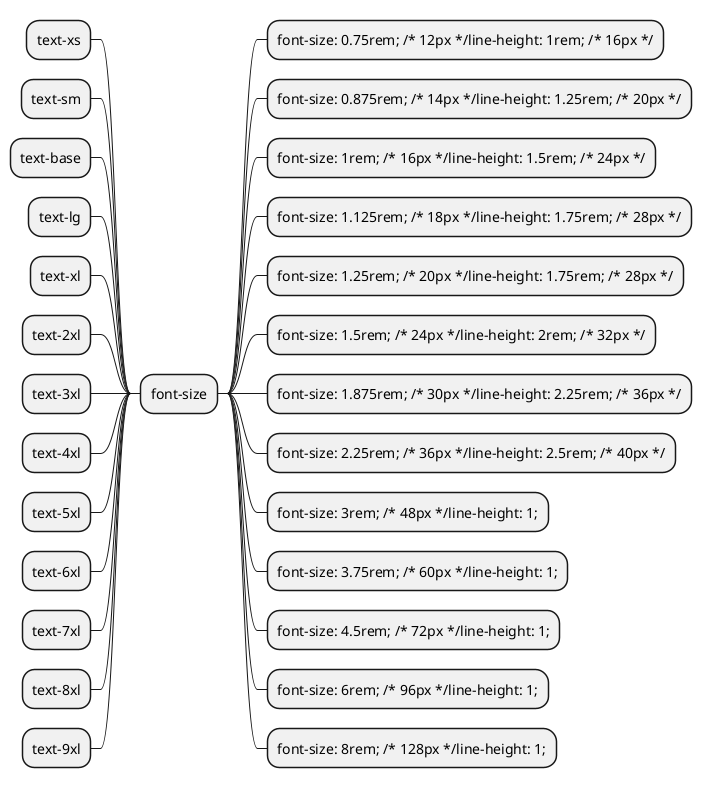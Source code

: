 @startmindmap
+ font-size
-- text-xs
++ font-size: 0.75rem; /* 12px */line-height: 1rem; /* 16px */
-- text-sm
++ font-size: 0.875rem; /* 14px */line-height: 1.25rem; /* 20px */
-- text-base
++ font-size: 1rem; /* 16px */line-height: 1.5rem; /* 24px */
-- text-lg
++ font-size: 1.125rem; /* 18px */line-height: 1.75rem; /* 28px */
-- text-xl
++ font-size: 1.25rem; /* 20px */line-height: 1.75rem; /* 28px */
-- text-2xl
++ font-size: 1.5rem; /* 24px */line-height: 2rem; /* 32px */
-- text-3xl
++ font-size: 1.875rem; /* 30px */line-height: 2.25rem; /* 36px */
-- text-4xl
++ font-size: 2.25rem; /* 36px */line-height: 2.5rem; /* 40px */
-- text-5xl
++ font-size: 3rem; /* 48px */line-height: 1;
-- text-6xl
++ font-size: 3.75rem; /* 60px */line-height: 1;
-- text-7xl
++ font-size: 4.5rem; /* 72px */line-height: 1;
-- text-8xl
++ font-size: 6rem; /* 96px */line-height: 1;
-- text-9xl
++ font-size: 8rem; /* 128px */line-height: 1;
@endmindmap